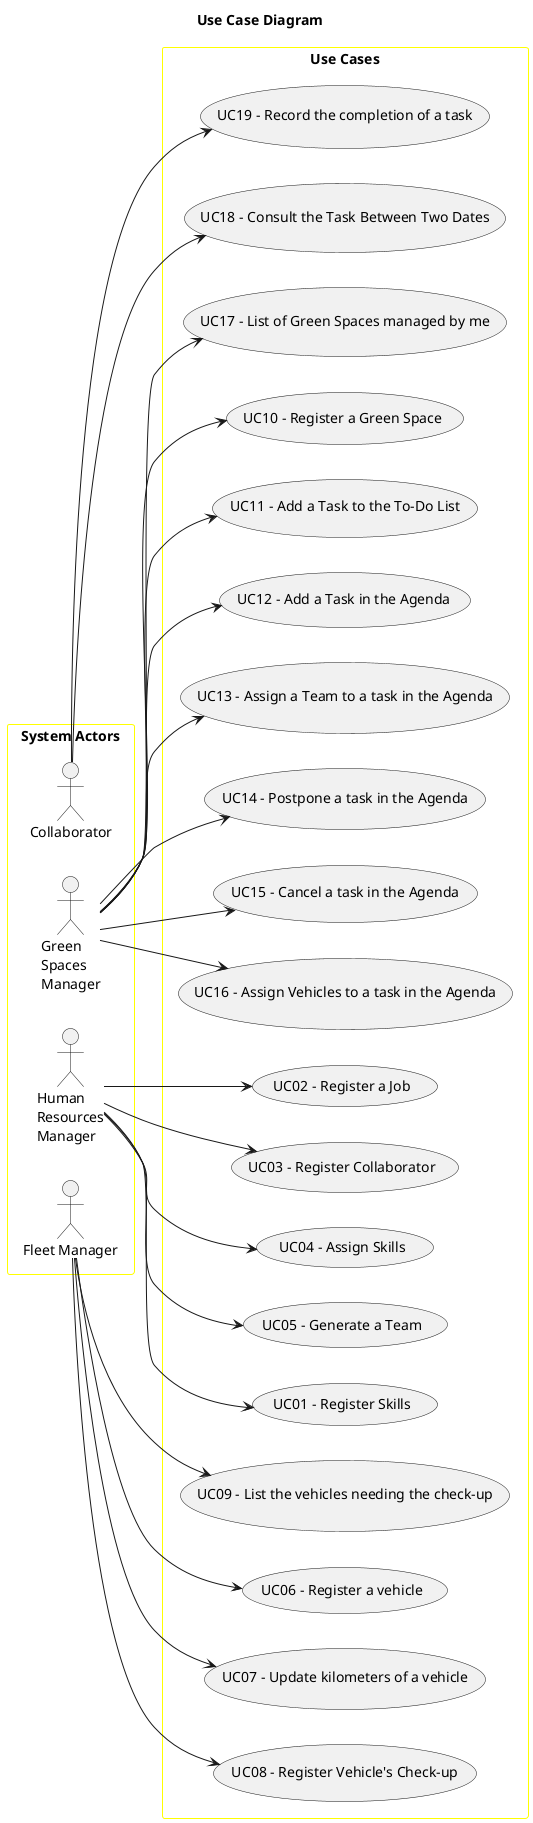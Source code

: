 @startuml
skinparam packageStyle rectangle

skinparam rectangle{
    BorderColor yellow
}

title Use Case Diagram

left to right direction

rectangle "System Actors" as actors {
    actor Collaborator
    actor "Green\nSpaces\nManager" as GSM
    actor "Human\nResources\nManager" as HRM
    actor "Fleet Manager" as FM
}

rectangle "Use Cases" as usecases {
    usecase "UC01 - Register Skills" as UC01
    HRM --> UC01
    usecase "UC02 - Register a Job" as UC02
    HRM --> UC02
    usecase "UC03 - Register Collaborator" as UC03
    HRM --> UC03
    usecase "UC04 - Assign Skills" as UC04
    HRM --> UC04
    usecase "UC05 - Generate a Team" as UC05
    HRM --> UC05
    usecase "UC06 - Register a vehicle" as UC06
    FM --> UC06
    usecase "UC07 - Update kilometers of a vehicle" as UC07
    FM --> UC07
    usecase "UC08 - Register Vehicle's Check-up" as UC08
    FM --> UC08
    usecase "UC09 - List the vehicles needing the check-up" as UC09
    FM --> UC09
    usecase "UC10 - Register a Green Space" as UC10
    GSM --> UC10
    usecase "UC11 - Add a Task to the To-Do List" as UC11
    GSM --> UC11
    usecase "UC12 - Add a Task in the Agenda" as UC12
    GSM --> UC12
    usecase "UC13 - Assign a Team to a task in the Agenda" as UC13
    GSM --> UC13
    usecase "UC14 - Postpone a task in the Agenda" as UC14
    GSM --> UC14
    usecase "UC15 - Cancel a task in the Agenda" as UC15
    GSM --> UC15
    usecase "UC16 - Assign Vehicles to a task in the Agenda" as UC16
    GSM --> UC16
    usecase "UC17 - List of Green Spaces managed by me" as UC17
    GSM --> UC17
    usecase "UC18 - Consult the Task Between Two Dates" as UC18
    Collaborator --> UC18
    usecase "UC19 - Record the completion of a task" as UC19
    Collaborator --> UC19

}

@enduml